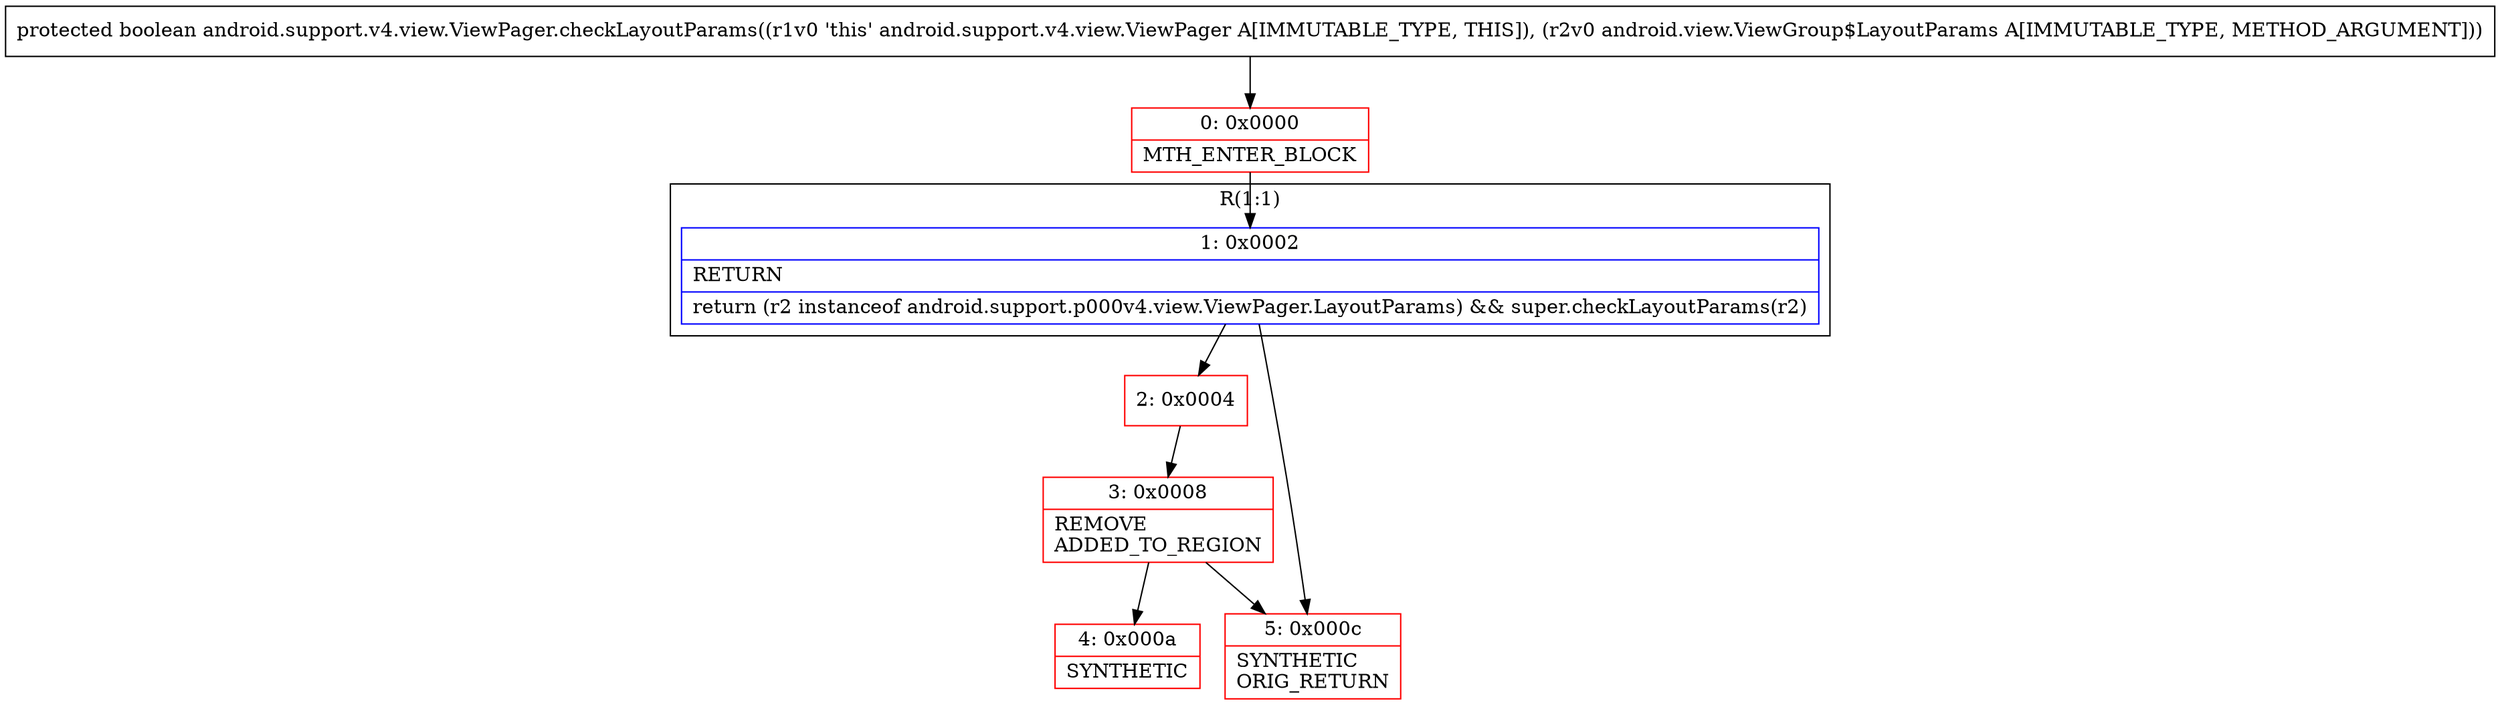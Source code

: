 digraph "CFG forandroid.support.v4.view.ViewPager.checkLayoutParams(Landroid\/view\/ViewGroup$LayoutParams;)Z" {
subgraph cluster_Region_328570476 {
label = "R(1:1)";
node [shape=record,color=blue];
Node_1 [shape=record,label="{1\:\ 0x0002|RETURN\l|return (r2 instanceof android.support.p000v4.view.ViewPager.LayoutParams) && super.checkLayoutParams(r2)\l}"];
}
Node_0 [shape=record,color=red,label="{0\:\ 0x0000|MTH_ENTER_BLOCK\l}"];
Node_2 [shape=record,color=red,label="{2\:\ 0x0004}"];
Node_3 [shape=record,color=red,label="{3\:\ 0x0008|REMOVE\lADDED_TO_REGION\l}"];
Node_4 [shape=record,color=red,label="{4\:\ 0x000a|SYNTHETIC\l}"];
Node_5 [shape=record,color=red,label="{5\:\ 0x000c|SYNTHETIC\lORIG_RETURN\l}"];
MethodNode[shape=record,label="{protected boolean android.support.v4.view.ViewPager.checkLayoutParams((r1v0 'this' android.support.v4.view.ViewPager A[IMMUTABLE_TYPE, THIS]), (r2v0 android.view.ViewGroup$LayoutParams A[IMMUTABLE_TYPE, METHOD_ARGUMENT])) }"];
MethodNode -> Node_0;
Node_1 -> Node_2;
Node_1 -> Node_5;
Node_0 -> Node_1;
Node_2 -> Node_3;
Node_3 -> Node_4;
Node_3 -> Node_5;
}

